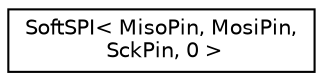 digraph "Graphical Class Hierarchy"
{
 // LATEX_PDF_SIZE
  edge [fontname="Helvetica",fontsize="10",labelfontname="Helvetica",labelfontsize="10"];
  node [fontname="Helvetica",fontsize="10",shape=record];
  rankdir="LR";
  Node0 [label="SoftSPI\< MisoPin, MosiPin,\l SckPin, 0 \>",height=0.2,width=0.4,color="black", fillcolor="white", style="filled",URL="$class_soft_s_p_i.html",tooltip=" "];
}
